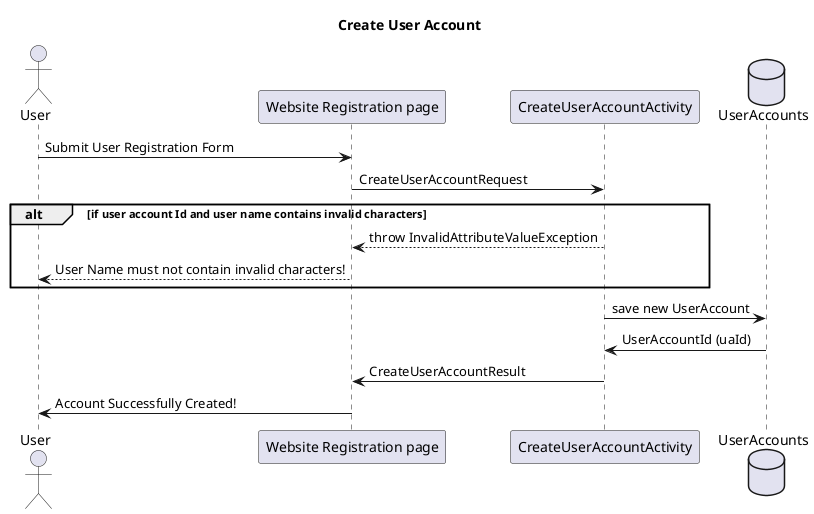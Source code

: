 @startuml
'https://plantuml.com/sequence-diagram

title Create User Account
actor User as c
participant "Website Registration page" as wrp
participant CreateUserAccountActivity as cua
database UserAccounts

c -> wrp: Submit User Registration Form
wrp -> cua: CreateUserAccountRequest
alt if user account Id and user name contains invalid characters
cua --> wrp: throw InvalidAttributeValueException
wrp --> c: User Name must not contain invalid characters!
'else else continue
end
cua -> UserAccounts: save new UserAccount
UserAccounts -> cua:  UserAccountId (uaId)
cua -> wrp: CreateUserAccountResult
wrp -> c: Account Successfully Created!
@enduml